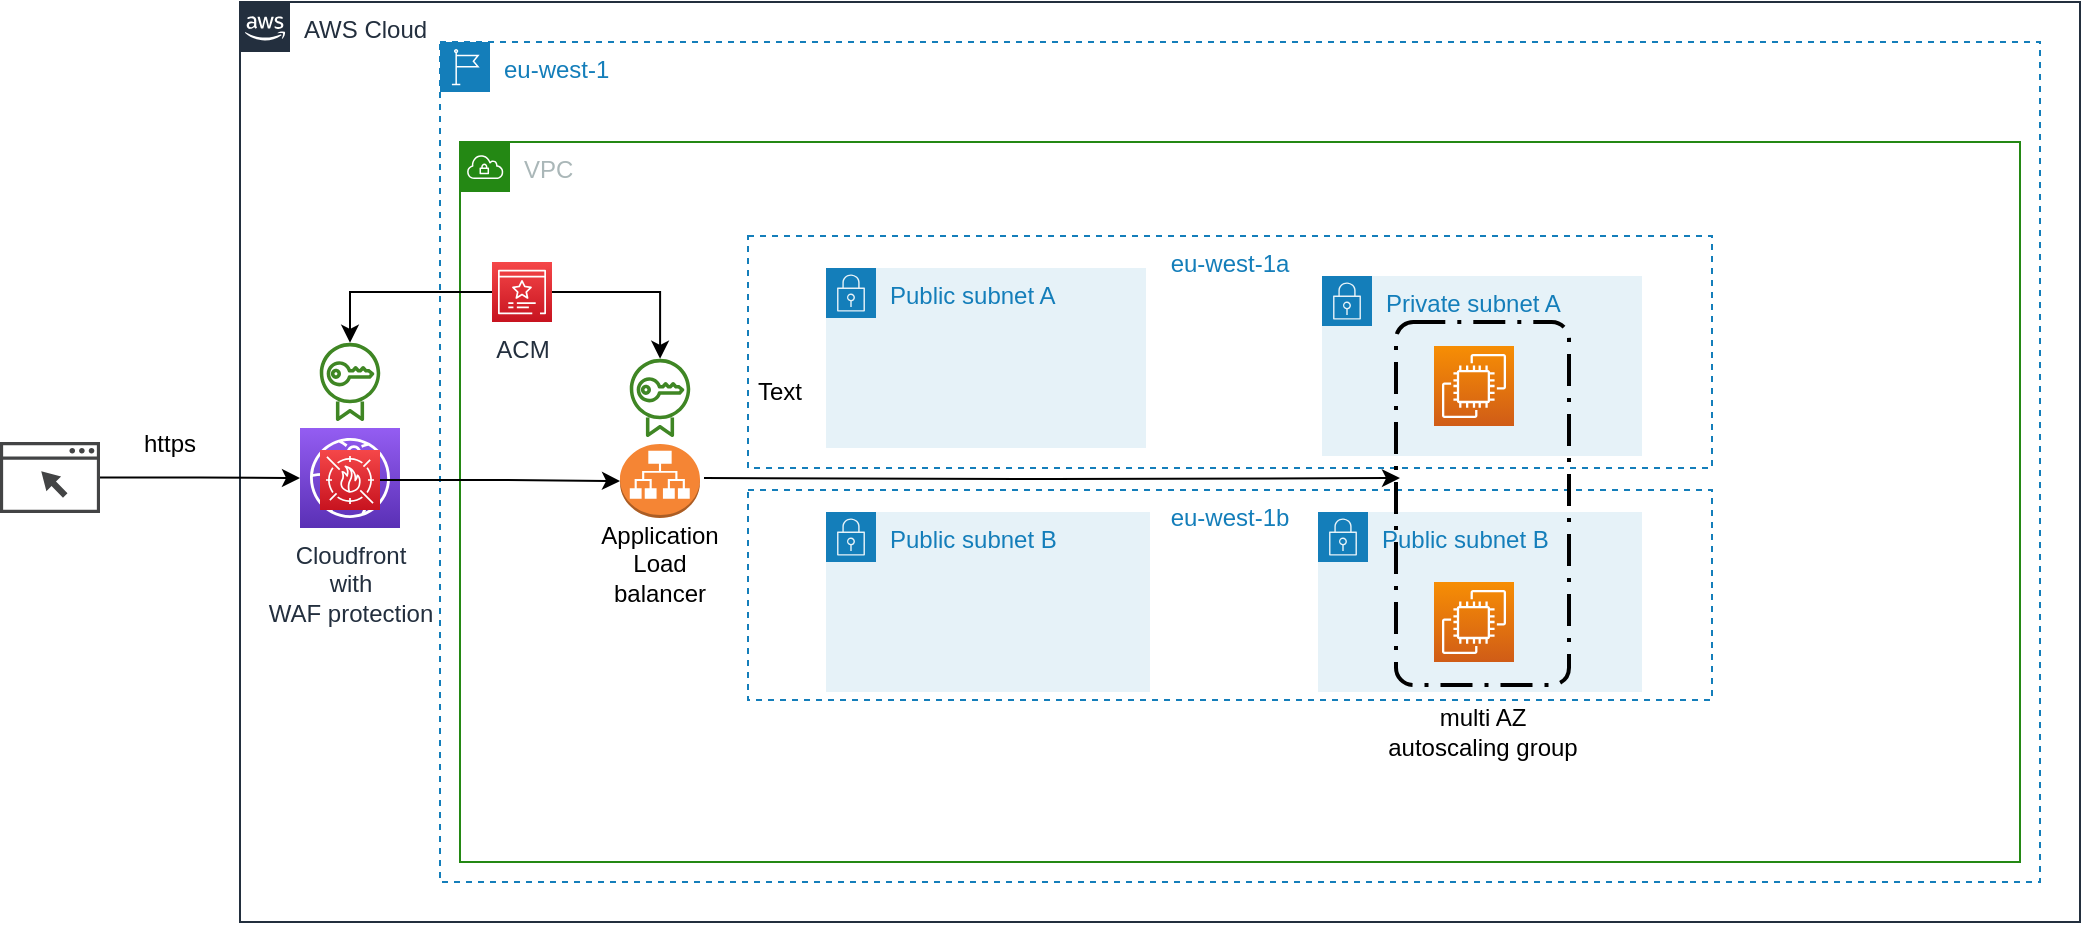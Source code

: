 <mxfile version="16.6.1" type="github">
  <diagram id="cO0628NFOcZfn9PyUlFP" name="Page-1">
    <mxGraphModel dx="1849" dy="1615" grid="1" gridSize="10" guides="1" tooltips="1" connect="1" arrows="1" fold="1" page="1" pageScale="1" pageWidth="827" pageHeight="1169" math="0" shadow="0">
      <root>
        <mxCell id="0" />
        <mxCell id="1" value="region" parent="0" />
        <mxCell id="brO-yphadBq_mZdSc3CG-9" value="AWS Cloud" style="points=[[0,0],[0.25,0],[0.5,0],[0.75,0],[1,0],[1,0.25],[1,0.5],[1,0.75],[1,1],[0.75,1],[0.5,1],[0.25,1],[0,1],[0,0.75],[0,0.5],[0,0.25]];outlineConnect=0;gradientColor=none;html=1;whiteSpace=wrap;fontSize=12;fontStyle=0;container=1;pointerEvents=0;collapsible=0;recursiveResize=0;shape=mxgraph.aws4.group;grIcon=mxgraph.aws4.group_aws_cloud_alt;strokeColor=#232F3E;fillColor=none;verticalAlign=top;align=left;spacingLeft=30;fontColor=#232F3E;dashed=0;" vertex="1" parent="1">
          <mxGeometry x="30" y="-40" width="920" height="460" as="geometry" />
        </mxCell>
        <mxCell id="brO-yphadBq_mZdSc3CG-10" value="eu-west-1" style="points=[[0,0],[0.25,0],[0.5,0],[0.75,0],[1,0],[1,0.25],[1,0.5],[1,0.75],[1,1],[0.75,1],[0.5,1],[0.25,1],[0,1],[0,0.75],[0,0.5],[0,0.25]];outlineConnect=0;gradientColor=none;html=1;whiteSpace=wrap;fontSize=12;fontStyle=0;container=1;pointerEvents=0;collapsible=0;recursiveResize=0;shape=mxgraph.aws4.group;grIcon=mxgraph.aws4.group_region;strokeColor=#147EBA;fillColor=none;verticalAlign=top;align=left;spacingLeft=30;fontColor=#147EBA;dashed=1;" vertex="1" parent="brO-yphadBq_mZdSc3CG-9">
          <mxGeometry x="100" y="20" width="800" height="420" as="geometry" />
        </mxCell>
        <mxCell id="brO-yphadBq_mZdSc3CG-61" value="" style="sketch=0;outlineConnect=0;fontColor=#232F3E;gradientColor=none;fillColor=#3F8624;strokeColor=none;dashed=0;verticalLabelPosition=bottom;verticalAlign=top;align=center;html=1;fontSize=12;fontStyle=0;aspect=fixed;pointerEvents=1;shape=mxgraph.aws4.certificate_manager;" vertex="1" parent="brO-yphadBq_mZdSc3CG-9">
          <mxGeometry x="39.87" y="170" width="30.26" height="40" as="geometry" />
        </mxCell>
        <mxCell id="brO-yphadBq_mZdSc3CG-33" style="edgeStyle=orthogonalEdgeStyle;rounded=0;orthogonalLoop=1;jettySize=auto;html=1;fontSize=12;" edge="1" parent="1" source="brO-yphadBq_mZdSc3CG-32" target="brO-yphadBq_mZdSc3CG-28">
          <mxGeometry relative="1" as="geometry" />
        </mxCell>
        <mxCell id="brO-yphadBq_mZdSc3CG-32" value="" style="sketch=0;pointerEvents=1;shadow=0;dashed=0;html=1;strokeColor=none;fillColor=#434445;aspect=fixed;labelPosition=center;verticalLabelPosition=bottom;verticalAlign=top;align=center;outlineConnect=0;shape=mxgraph.vvd.web_browser;fontSize=12;" vertex="1" parent="1">
          <mxGeometry x="-90" y="180" width="50" height="35.5" as="geometry" />
        </mxCell>
        <mxCell id="brO-yphadBq_mZdSc3CG-35" value="VPC" style="points=[[0,0],[0.25,0],[0.5,0],[0.75,0],[1,0],[1,0.25],[1,0.5],[1,0.75],[1,1],[0.75,1],[0.5,1],[0.25,1],[0,1],[0,0.75],[0,0.5],[0,0.25]];outlineConnect=0;gradientColor=none;html=1;whiteSpace=wrap;fontSize=12;fontStyle=0;container=0;pointerEvents=0;collapsible=0;recursiveResize=0;shape=mxgraph.aws4.group;grIcon=mxgraph.aws4.group_vpc;strokeColor=#248814;fillColor=none;verticalAlign=top;align=left;spacingLeft=30;fontColor=#AAB7B8;dashed=0;" vertex="1" parent="1">
          <mxGeometry x="140" y="30" width="780" height="360" as="geometry" />
        </mxCell>
        <mxCell id="brO-yphadBq_mZdSc3CG-7" value="current" parent="0" visible="0" />
        <mxCell id="brO-yphadBq_mZdSc3CG-25" value="eu-west-1a" style="fillColor=none;strokeColor=#147EBA;dashed=1;verticalAlign=top;fontStyle=0;fontColor=#147EBA;fontSize=12;" vertex="1" parent="brO-yphadBq_mZdSc3CG-7">
          <mxGeometry x="274" y="67" width="482" height="116" as="geometry" />
        </mxCell>
        <mxCell id="brO-yphadBq_mZdSc3CG-26" value="eu-west-1b" style="fillColor=none;strokeColor=#147EBA;dashed=1;verticalAlign=top;fontStyle=0;fontColor=#147EBA;fontSize=12;" vertex="1" parent="brO-yphadBq_mZdSc3CG-7">
          <mxGeometry x="274" y="194" width="482" height="105" as="geometry" />
        </mxCell>
        <mxCell id="brO-yphadBq_mZdSc3CG-17" value="Public subnet A" style="points=[[0,0],[0.25,0],[0.5,0],[0.75,0],[1,0],[1,0.25],[1,0.5],[1,0.75],[1,1],[0.75,1],[0.5,1],[0.25,1],[0,1],[0,0.75],[0,0.5],[0,0.25]];outlineConnect=0;gradientColor=none;html=1;whiteSpace=wrap;fontSize=12;fontStyle=0;container=1;pointerEvents=0;collapsible=0;recursiveResize=0;shape=mxgraph.aws4.group;grIcon=mxgraph.aws4.group_security_group;grStroke=0;strokeColor=#147EBA;fillColor=#E6F2F8;verticalAlign=top;align=left;spacingLeft=30;fontColor=#147EBA;dashed=0;" vertex="1" parent="brO-yphadBq_mZdSc3CG-7">
          <mxGeometry x="313" y="83" width="160" height="90" as="geometry" />
        </mxCell>
        <mxCell id="brO-yphadBq_mZdSc3CG-16" value="Public subnet B" style="points=[[0,0],[0.25,0],[0.5,0],[0.75,0],[1,0],[1,0.25],[1,0.5],[1,0.75],[1,1],[0.75,1],[0.5,1],[0.25,1],[0,1],[0,0.75],[0,0.5],[0,0.25]];outlineConnect=0;gradientColor=none;html=1;whiteSpace=wrap;fontSize=12;fontStyle=0;container=1;pointerEvents=0;collapsible=0;recursiveResize=0;shape=mxgraph.aws4.group;grIcon=mxgraph.aws4.group_security_group;grStroke=0;strokeColor=#147EBA;fillColor=#E6F2F8;verticalAlign=top;align=left;spacingLeft=30;fontColor=#147EBA;dashed=0;" vertex="1" parent="brO-yphadBq_mZdSc3CG-7">
          <mxGeometry x="313" y="205" width="162" height="90" as="geometry" />
        </mxCell>
        <mxCell id="brO-yphadBq_mZdSc3CG-20" value="Public subnet B" style="points=[[0,0],[0.25,0],[0.5,0],[0.75,0],[1,0],[1,0.25],[1,0.5],[1,0.75],[1,1],[0.75,1],[0.5,1],[0.25,1],[0,1],[0,0.75],[0,0.5],[0,0.25]];outlineConnect=0;gradientColor=none;html=1;whiteSpace=wrap;fontSize=12;fontStyle=0;container=1;pointerEvents=0;collapsible=0;recursiveResize=0;shape=mxgraph.aws4.group;grIcon=mxgraph.aws4.group_security_group;grStroke=0;strokeColor=#147EBA;fillColor=#E6F2F8;verticalAlign=top;align=left;spacingLeft=30;fontColor=#147EBA;dashed=0;" vertex="1" parent="brO-yphadBq_mZdSc3CG-7">
          <mxGeometry x="559" y="205" width="162" height="90" as="geometry" />
        </mxCell>
        <mxCell id="brO-yphadBq_mZdSc3CG-21" value="Private subnet A" style="points=[[0,0],[0.25,0],[0.5,0],[0.75,0],[1,0],[1,0.25],[1,0.5],[1,0.75],[1,1],[0.75,1],[0.5,1],[0.25,1],[0,1],[0,0.75],[0,0.5],[0,0.25]];outlineConnect=0;gradientColor=none;html=1;whiteSpace=wrap;fontSize=12;fontStyle=0;container=1;pointerEvents=0;collapsible=0;recursiveResize=0;shape=mxgraph.aws4.group;grIcon=mxgraph.aws4.group_security_group;grStroke=0;strokeColor=#147EBA;fillColor=#E6F2F8;verticalAlign=top;align=left;spacingLeft=30;fontColor=#147EBA;dashed=0;" vertex="1" parent="brO-yphadBq_mZdSc3CG-7">
          <mxGeometry x="561" y="87" width="160" height="90" as="geometry" />
        </mxCell>
        <mxCell id="brO-yphadBq_mZdSc3CG-24" value="" style="sketch=0;points=[[0,0,0],[0.25,0,0],[0.5,0,0],[0.75,0,0],[1,0,0],[0,1,0],[0.25,1,0],[0.5,1,0],[0.75,1,0],[1,1,0],[0,0.25,0],[0,0.5,0],[0,0.75,0],[1,0.25,0],[1,0.5,0],[1,0.75,0]];outlineConnect=0;fontColor=#232F3E;gradientColor=#F78E04;gradientDirection=north;fillColor=#D05C17;strokeColor=#ffffff;dashed=0;verticalLabelPosition=bottom;verticalAlign=top;align=center;html=1;fontSize=12;fontStyle=0;aspect=fixed;shape=mxgraph.aws4.resourceIcon;resIcon=mxgraph.aws4.ec2;" vertex="1" parent="brO-yphadBq_mZdSc3CG-21">
          <mxGeometry x="-202" y="35" width="40" height="40" as="geometry" />
        </mxCell>
        <mxCell id="brO-yphadBq_mZdSc3CG-19" value="classic LB" style="outlineConnect=0;dashed=0;verticalLabelPosition=bottom;verticalAlign=top;align=center;html=1;shape=mxgraph.aws3.classic_load_balancer;fillColor=#F58536;gradientColor=none;" vertex="1" parent="brO-yphadBq_mZdSc3CG-7">
          <mxGeometry x="212" y="168" width="40" height="40" as="geometry" />
        </mxCell>
        <mxCell id="brO-yphadBq_mZdSc3CG-22" style="edgeStyle=orthogonalEdgeStyle;rounded=0;orthogonalLoop=1;jettySize=auto;html=1;entryX=0;entryY=0.5;entryDx=0;entryDy=0;fontSize=12;entryPerimeter=0;" edge="1" parent="brO-yphadBq_mZdSc3CG-7" source="brO-yphadBq_mZdSc3CG-19" target="brO-yphadBq_mZdSc3CG-24">
          <mxGeometry relative="1" as="geometry">
            <Array as="points">
              <mxPoint x="232" y="142" />
            </Array>
          </mxGeometry>
        </mxCell>
        <mxCell id="brO-yphadBq_mZdSc3CG-34" style="edgeStyle=orthogonalEdgeStyle;rounded=0;orthogonalLoop=1;jettySize=auto;html=1;entryX=0;entryY=0.5;entryDx=0;entryDy=0;entryPerimeter=0;fontSize=12;" edge="1" parent="brO-yphadBq_mZdSc3CG-7" source="brO-yphadBq_mZdSc3CG-28" target="brO-yphadBq_mZdSc3CG-19">
          <mxGeometry relative="1" as="geometry" />
        </mxCell>
        <mxCell id="brO-yphadBq_mZdSc3CG-28" value="" style="outlineConnect=0;dashed=0;verticalLabelPosition=bottom;verticalAlign=top;align=center;html=1;shape=mxgraph.aws3.internet_gateway;fillColor=#F58536;gradientColor=none;fontSize=12;" vertex="1" parent="brO-yphadBq_mZdSc3CG-7">
          <mxGeometry x="120" y="168" width="40" height="40" as="geometry" />
        </mxCell>
        <mxCell id="brO-yphadBq_mZdSc3CG-8" value="short term" parent="0" />
        <mxCell id="brO-yphadBq_mZdSc3CG-59" value="Cloudfront &lt;br&gt;with &lt;br&gt;WAF protection" style="sketch=0;points=[[0,0,0],[0.25,0,0],[0.5,0,0],[0.75,0,0],[1,0,0],[0,1,0],[0.25,1,0],[0.5,1,0],[0.75,1,0],[1,1,0],[0,0.25,0],[0,0.5,0],[0,0.75,0],[1,0.25,0],[1,0.5,0],[1,0.75,0]];outlineConnect=0;fontColor=#232F3E;gradientColor=#945DF2;gradientDirection=north;fillColor=#5A30B5;strokeColor=#ffffff;dashed=0;verticalLabelPosition=bottom;verticalAlign=top;align=center;html=1;fontSize=12;fontStyle=0;aspect=fixed;shape=mxgraph.aws4.resourceIcon;resIcon=mxgraph.aws4.cloudfront;" vertex="1" parent="brO-yphadBq_mZdSc3CG-8">
          <mxGeometry x="60" y="173" width="50" height="50" as="geometry" />
        </mxCell>
        <mxCell id="brO-yphadBq_mZdSc3CG-36" value="eu-west-1a" style="fillColor=none;strokeColor=#147EBA;dashed=1;verticalAlign=top;fontStyle=0;fontColor=#147EBA;fontSize=12;" vertex="1" parent="brO-yphadBq_mZdSc3CG-8">
          <mxGeometry x="284" y="77" width="482" height="116" as="geometry" />
        </mxCell>
        <mxCell id="brO-yphadBq_mZdSc3CG-37" value="eu-west-1b" style="fillColor=none;strokeColor=#147EBA;dashed=1;verticalAlign=top;fontStyle=0;fontColor=#147EBA;fontSize=12;" vertex="1" parent="brO-yphadBq_mZdSc3CG-8">
          <mxGeometry x="284" y="204" width="482" height="105" as="geometry" />
        </mxCell>
        <mxCell id="brO-yphadBq_mZdSc3CG-38" value="Public subnet A" style="points=[[0,0],[0.25,0],[0.5,0],[0.75,0],[1,0],[1,0.25],[1,0.5],[1,0.75],[1,1],[0.75,1],[0.5,1],[0.25,1],[0,1],[0,0.75],[0,0.5],[0,0.25]];outlineConnect=0;gradientColor=none;html=1;whiteSpace=wrap;fontSize=12;fontStyle=0;container=1;pointerEvents=0;collapsible=0;recursiveResize=0;shape=mxgraph.aws4.group;grIcon=mxgraph.aws4.group_security_group;grStroke=0;strokeColor=#147EBA;fillColor=#E6F2F8;verticalAlign=top;align=left;spacingLeft=30;fontColor=#147EBA;dashed=0;" vertex="1" parent="brO-yphadBq_mZdSc3CG-8">
          <mxGeometry x="323" y="93" width="160" height="90" as="geometry" />
        </mxCell>
        <mxCell id="brO-yphadBq_mZdSc3CG-39" value="Public subnet B" style="points=[[0,0],[0.25,0],[0.5,0],[0.75,0],[1,0],[1,0.25],[1,0.5],[1,0.75],[1,1],[0.75,1],[0.5,1],[0.25,1],[0,1],[0,0.75],[0,0.5],[0,0.25]];outlineConnect=0;gradientColor=none;html=1;whiteSpace=wrap;fontSize=12;fontStyle=0;container=1;pointerEvents=0;collapsible=0;recursiveResize=0;shape=mxgraph.aws4.group;grIcon=mxgraph.aws4.group_security_group;grStroke=0;strokeColor=#147EBA;fillColor=#E6F2F8;verticalAlign=top;align=left;spacingLeft=30;fontColor=#147EBA;dashed=0;" vertex="1" parent="brO-yphadBq_mZdSc3CG-8">
          <mxGeometry x="323" y="215" width="162" height="90" as="geometry" />
        </mxCell>
        <mxCell id="brO-yphadBq_mZdSc3CG-40" value="Public subnet B" style="points=[[0,0],[0.25,0],[0.5,0],[0.75,0],[1,0],[1,0.25],[1,0.5],[1,0.75],[1,1],[0.75,1],[0.5,1],[0.25,1],[0,1],[0,0.75],[0,0.5],[0,0.25]];outlineConnect=0;gradientColor=none;html=1;whiteSpace=wrap;fontSize=12;fontStyle=0;container=1;pointerEvents=0;collapsible=0;recursiveResize=0;shape=mxgraph.aws4.group;grIcon=mxgraph.aws4.group_security_group;grStroke=0;strokeColor=#147EBA;fillColor=#E6F2F8;verticalAlign=top;align=left;spacingLeft=30;fontColor=#147EBA;dashed=0;" vertex="1" parent="brO-yphadBq_mZdSc3CG-8">
          <mxGeometry x="569" y="215" width="162" height="90" as="geometry" />
        </mxCell>
        <mxCell id="brO-yphadBq_mZdSc3CG-48" value="" style="sketch=0;points=[[0,0,0],[0.25,0,0],[0.5,0,0],[0.75,0,0],[1,0,0],[0,1,0],[0.25,1,0],[0.5,1,0],[0.75,1,0],[1,1,0],[0,0.25,0],[0,0.5,0],[0,0.75,0],[1,0.25,0],[1,0.5,0],[1,0.75,0]];outlineConnect=0;fontColor=#232F3E;gradientColor=#F78E04;gradientDirection=north;fillColor=#D05C17;strokeColor=#ffffff;dashed=0;verticalLabelPosition=bottom;verticalAlign=top;align=center;html=1;fontSize=12;fontStyle=0;aspect=fixed;shape=mxgraph.aws4.resourceIcon;resIcon=mxgraph.aws4.ec2;" vertex="1" parent="brO-yphadBq_mZdSc3CG-40">
          <mxGeometry x="58" y="35" width="40" height="40" as="geometry" />
        </mxCell>
        <mxCell id="brO-yphadBq_mZdSc3CG-41" value="Private subnet A" style="points=[[0,0],[0.25,0],[0.5,0],[0.75,0],[1,0],[1,0.25],[1,0.5],[1,0.75],[1,1],[0.75,1],[0.5,1],[0.25,1],[0,1],[0,0.75],[0,0.5],[0,0.25]];outlineConnect=0;gradientColor=none;html=1;whiteSpace=wrap;fontSize=12;fontStyle=0;container=1;pointerEvents=0;collapsible=0;recursiveResize=0;shape=mxgraph.aws4.group;grIcon=mxgraph.aws4.group_security_group;grStroke=0;strokeColor=#147EBA;fillColor=#E6F2F8;verticalAlign=top;align=left;spacingLeft=30;fontColor=#147EBA;dashed=0;" vertex="1" parent="brO-yphadBq_mZdSc3CG-8">
          <mxGeometry x="571" y="97" width="160" height="90" as="geometry" />
        </mxCell>
        <mxCell id="brO-yphadBq_mZdSc3CG-42" value="" style="sketch=0;points=[[0,0,0],[0.25,0,0],[0.5,0,0],[0.75,0,0],[1,0,0],[0,1,0],[0.25,1,0],[0.5,1,0],[0.75,1,0],[1,1,0],[0,0.25,0],[0,0.5,0],[0,0.75,0],[1,0.25,0],[1,0.5,0],[1,0.75,0]];outlineConnect=0;fontColor=#232F3E;gradientColor=#F78E04;gradientDirection=north;fillColor=#D05C17;strokeColor=#ffffff;dashed=0;verticalLabelPosition=bottom;verticalAlign=top;align=center;html=1;fontSize=12;fontStyle=0;aspect=fixed;shape=mxgraph.aws4.resourceIcon;resIcon=mxgraph.aws4.ec2;" vertex="1" parent="brO-yphadBq_mZdSc3CG-41">
          <mxGeometry x="56" y="35" width="40" height="40" as="geometry" />
        </mxCell>
        <mxCell id="brO-yphadBq_mZdSc3CG-50" style="edgeStyle=orthogonalEdgeStyle;rounded=0;orthogonalLoop=1;jettySize=auto;html=1;entryX=0.023;entryY=0.43;entryDx=0;entryDy=0;entryPerimeter=0;fontSize=12;" edge="1" parent="brO-yphadBq_mZdSc3CG-8" target="brO-yphadBq_mZdSc3CG-49">
          <mxGeometry relative="1" as="geometry">
            <mxPoint x="262" y="198.045" as="sourcePoint" />
          </mxGeometry>
        </mxCell>
        <mxCell id="brO-yphadBq_mZdSc3CG-49" value="" style="rounded=1;arcSize=10;dashed=1;fillColor=none;gradientColor=none;dashPattern=8 3 1 3;strokeWidth=2;fontSize=12;" vertex="1" parent="brO-yphadBq_mZdSc3CG-8">
          <mxGeometry x="608" y="120" width="86.5" height="181.5" as="geometry" />
        </mxCell>
        <mxCell id="brO-yphadBq_mZdSc3CG-51" value="" style="outlineConnect=0;dashed=0;verticalLabelPosition=bottom;verticalAlign=top;align=center;html=1;shape=mxgraph.aws3.application_load_balancer;fillColor=#F58534;gradientColor=none;fontSize=12;" vertex="1" parent="brO-yphadBq_mZdSc3CG-8">
          <mxGeometry x="220" y="181" width="40" height="37" as="geometry" />
        </mxCell>
        <mxCell id="brO-yphadBq_mZdSc3CG-52" value="Application&lt;br&gt;Load balancer" style="text;html=1;strokeColor=none;fillColor=none;align=center;verticalAlign=middle;whiteSpace=wrap;rounded=0;fontSize=12;" vertex="1" parent="brO-yphadBq_mZdSc3CG-8">
          <mxGeometry x="210" y="226" width="60" height="30" as="geometry" />
        </mxCell>
        <mxCell id="brO-yphadBq_mZdSc3CG-56" value="" style="sketch=0;outlineConnect=0;fontColor=#232F3E;gradientColor=none;fillColor=#3F8624;strokeColor=none;dashed=0;verticalLabelPosition=bottom;verticalAlign=top;align=center;html=1;fontSize=12;fontStyle=0;aspect=fixed;pointerEvents=1;shape=mxgraph.aws4.certificate_manager;" vertex="1" parent="brO-yphadBq_mZdSc3CG-8">
          <mxGeometry x="224.87" y="138" width="30.26" height="40" as="geometry" />
        </mxCell>
        <mxCell id="brO-yphadBq_mZdSc3CG-65" style="edgeStyle=orthogonalEdgeStyle;rounded=0;orthogonalLoop=1;jettySize=auto;html=1;fontSize=12;exitX=0;exitY=0.5;exitDx=0;exitDy=0;exitPerimeter=0;" edge="1" parent="brO-yphadBq_mZdSc3CG-8" source="brO-yphadBq_mZdSc3CG-58" target="brO-yphadBq_mZdSc3CG-61">
          <mxGeometry relative="1" as="geometry">
            <Array as="points">
              <mxPoint x="85" y="105" />
            </Array>
          </mxGeometry>
        </mxCell>
        <mxCell id="brO-yphadBq_mZdSc3CG-69" style="edgeStyle=orthogonalEdgeStyle;rounded=0;orthogonalLoop=1;jettySize=auto;html=1;fontSize=12;" edge="1" parent="brO-yphadBq_mZdSc3CG-8" source="brO-yphadBq_mZdSc3CG-58" target="brO-yphadBq_mZdSc3CG-56">
          <mxGeometry relative="1" as="geometry" />
        </mxCell>
        <mxCell id="brO-yphadBq_mZdSc3CG-58" value="ACM" style="sketch=0;points=[[0,0,0],[0.25,0,0],[0.5,0,0],[0.75,0,0],[1,0,0],[0,1,0],[0.25,1,0],[0.5,1,0],[0.75,1,0],[1,1,0],[0,0.25,0],[0,0.5,0],[0,0.75,0],[1,0.25,0],[1,0.5,0],[1,0.75,0]];outlineConnect=0;fontColor=#232F3E;gradientColor=#F54749;gradientDirection=north;fillColor=#C7131F;strokeColor=#ffffff;dashed=0;verticalLabelPosition=bottom;verticalAlign=top;align=center;html=1;fontSize=12;fontStyle=0;aspect=fixed;shape=mxgraph.aws4.resourceIcon;resIcon=mxgraph.aws4.certificate_manager_3;" vertex="1" parent="brO-yphadBq_mZdSc3CG-8">
          <mxGeometry x="156" y="90" width="30" height="30" as="geometry" />
        </mxCell>
        <mxCell id="brO-yphadBq_mZdSc3CG-63" style="edgeStyle=orthogonalEdgeStyle;rounded=0;orthogonalLoop=1;jettySize=auto;html=1;fontSize=12;" edge="1" parent="brO-yphadBq_mZdSc3CG-8" source="brO-yphadBq_mZdSc3CG-32" target="brO-yphadBq_mZdSc3CG-59">
          <mxGeometry relative="1" as="geometry" />
        </mxCell>
        <mxCell id="brO-yphadBq_mZdSc3CG-66" style="edgeStyle=orthogonalEdgeStyle;rounded=0;orthogonalLoop=1;jettySize=auto;html=1;entryX=0;entryY=0.5;entryDx=0;entryDy=0;entryPerimeter=0;fontSize=12;" edge="1" parent="brO-yphadBq_mZdSc3CG-8" source="brO-yphadBq_mZdSc3CG-60" target="brO-yphadBq_mZdSc3CG-51">
          <mxGeometry relative="1" as="geometry" />
        </mxCell>
        <mxCell id="brO-yphadBq_mZdSc3CG-60" value="" style="sketch=0;points=[[0,0,0],[0.25,0,0],[0.5,0,0],[0.75,0,0],[1,0,0],[0,1,0],[0.25,1,0],[0.5,1,0],[0.75,1,0],[1,1,0],[0,0.25,0],[0,0.5,0],[0,0.75,0],[1,0.25,0],[1,0.5,0],[1,0.75,0]];outlineConnect=0;fontColor=#232F3E;gradientColor=#F54749;gradientDirection=north;fillColor=#C7131F;strokeColor=#ffffff;dashed=0;verticalLabelPosition=bottom;verticalAlign=top;align=center;html=1;fontSize=12;fontStyle=0;aspect=fixed;shape=mxgraph.aws4.resourceIcon;resIcon=mxgraph.aws4.waf;" vertex="1" parent="brO-yphadBq_mZdSc3CG-8">
          <mxGeometry x="70" y="184" width="30" height="30" as="geometry" />
        </mxCell>
        <mxCell id="brO-yphadBq_mZdSc3CG-67" value="https" style="text;html=1;strokeColor=none;fillColor=none;align=center;verticalAlign=middle;whiteSpace=wrap;rounded=0;fontSize=12;" vertex="1" parent="brO-yphadBq_mZdSc3CG-8">
          <mxGeometry x="-35" y="166" width="60" height="30" as="geometry" />
        </mxCell>
        <mxCell id="brO-yphadBq_mZdSc3CG-68" value="Text" style="text;html=1;strokeColor=none;fillColor=none;align=center;verticalAlign=middle;whiteSpace=wrap;rounded=0;fontSize=12;" vertex="1" parent="brO-yphadBq_mZdSc3CG-8">
          <mxGeometry x="270" y="140" width="60" height="30" as="geometry" />
        </mxCell>
        <mxCell id="brO-yphadBq_mZdSc3CG-70" value="multi AZ autoscaling group" style="text;html=1;strokeColor=none;fillColor=none;align=center;verticalAlign=middle;whiteSpace=wrap;rounded=0;fontSize=12;" vertex="1" parent="brO-yphadBq_mZdSc3CG-8">
          <mxGeometry x="601.88" y="310" width="98.75" height="30" as="geometry" />
        </mxCell>
      </root>
    </mxGraphModel>
  </diagram>
</mxfile>
